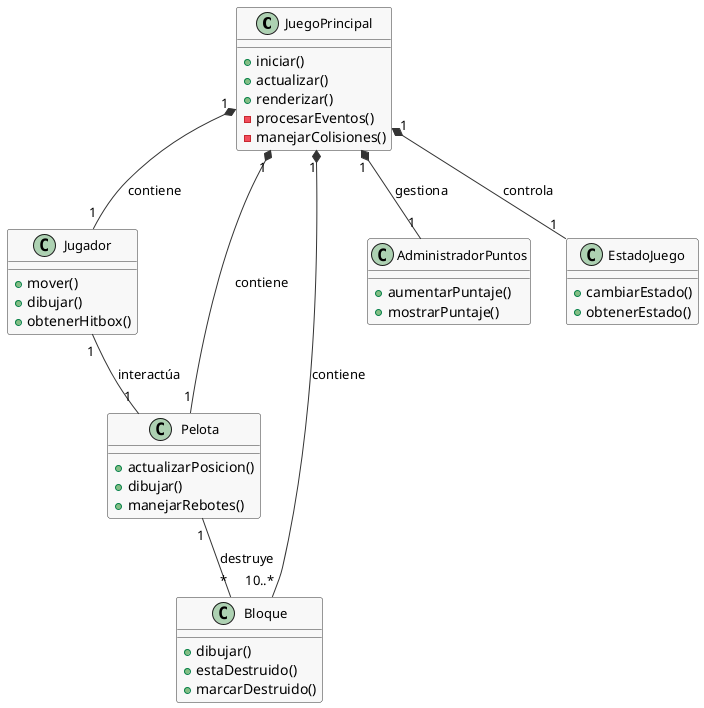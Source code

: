 @startuml DiagramaUML_PelotaRebota

skinparam class {
    BackgroundColor #F8F8F8
    BorderColor #333333
    ArrowColor #333333
    FontSize 13
    FontName Arial
}

' ---------------------------
' CLASES PRINCIPALES
' ---------------------------

class JuegoPrincipal {
  +iniciar()
  +actualizar()
  +renderizar()
  -procesarEventos()
  -manejarColisiones()
}

class Jugador {
  +mover()
  +dibujar()
  +obtenerHitbox()
}

class Pelota {
  +actualizarPosicion()
  +dibujar()
  +manejarRebotes()
}

class Bloque {
  +dibujar()
  +estaDestruido()
  +marcarDestruido()
}

class AdministradorPuntos {
  +aumentarPuntaje()
  +mostrarPuntaje()
}

class EstadoJuego {
  +cambiarEstado()
  +obtenerEstado()
}

' ---------------------------
' RELACIONES
' ---------------------------

JuegoPrincipal "1" *-- "1" Jugador : contiene
JuegoPrincipal "1" *-- "1" Pelota : contiene
JuegoPrincipal "1" *-- "10..*" Bloque : contiene
JuegoPrincipal "1" *-- "1" AdministradorPuntos : gestiona
JuegoPrincipal "1" *-- "1" EstadoJuego : controla

Jugador "1" -- "1" Pelota : interactúa
Pelota "1" -- "*" Bloque : destruye

@enduml